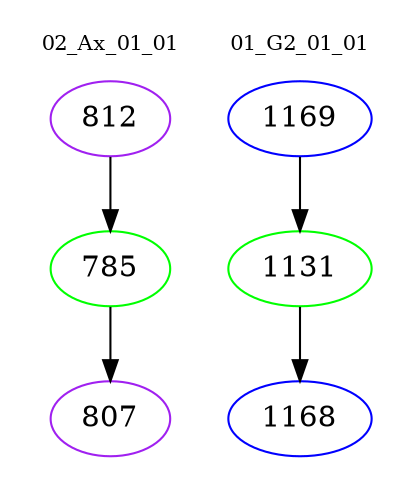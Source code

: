 digraph{
subgraph cluster_0 {
color = white
label = "02_Ax_01_01";
fontsize=10;
T0_812 [label="812", color="purple"]
T0_812 -> T0_785 [color="black"]
T0_785 [label="785", color="green"]
T0_785 -> T0_807 [color="black"]
T0_807 [label="807", color="purple"]
}
subgraph cluster_1 {
color = white
label = "01_G2_01_01";
fontsize=10;
T1_1169 [label="1169", color="blue"]
T1_1169 -> T1_1131 [color="black"]
T1_1131 [label="1131", color="green"]
T1_1131 -> T1_1168 [color="black"]
T1_1168 [label="1168", color="blue"]
}
}
